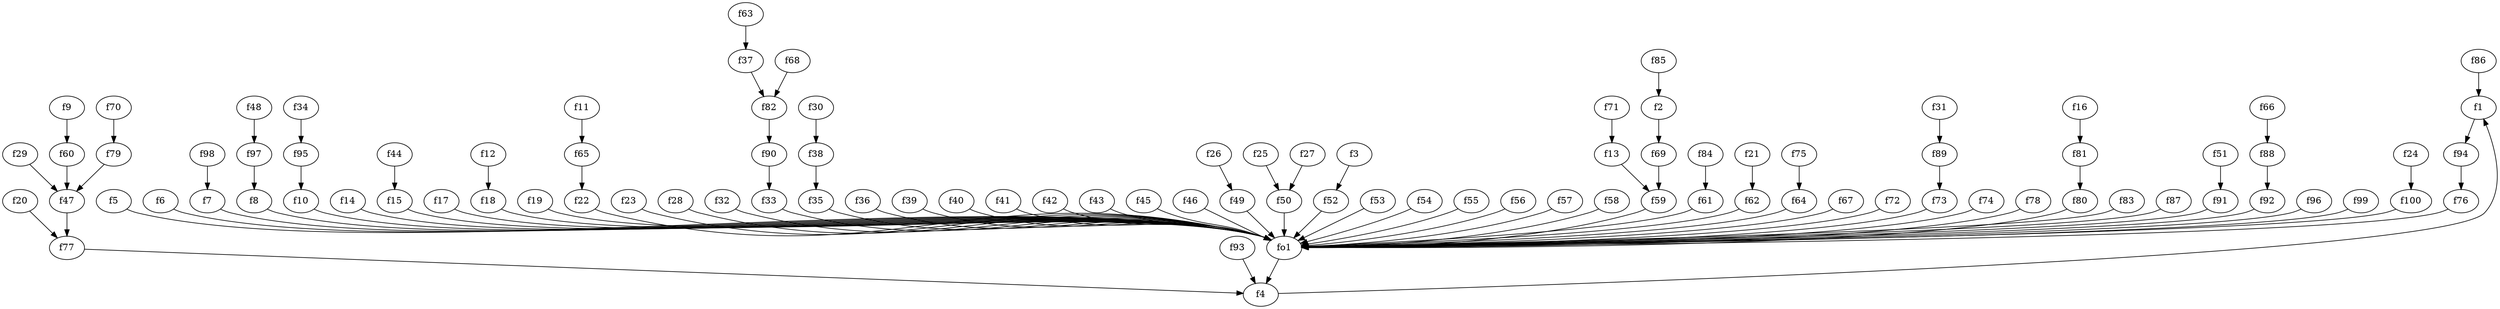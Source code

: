 strict digraph  {
f1;
f2;
f3;
f4;
f5;
f6;
f7;
f8;
f9;
f10;
f11;
f12;
f13;
f14;
f15;
f16;
f17;
f18;
f19;
f20;
f21;
f22;
f23;
f24;
f25;
f26;
f27;
f28;
f29;
f30;
f31;
f32;
f33;
f34;
f35;
f36;
f37;
f38;
f39;
f40;
f41;
f42;
f43;
f44;
f45;
f46;
f47;
f48;
f49;
f50;
f51;
f52;
f53;
f54;
f55;
f56;
f57;
f58;
f59;
f60;
f61;
f62;
f63;
f64;
f65;
f66;
f67;
f68;
f69;
f70;
f71;
f72;
f73;
f74;
f75;
f76;
f77;
f78;
f79;
f80;
f81;
f82;
f83;
f84;
f85;
f86;
f87;
f88;
f89;
f90;
f91;
f92;
f93;
f94;
f95;
f96;
f97;
f98;
f99;
f100;
fo1;
f1 -> f94  [weight=2];
f2 -> f69  [weight=2];
f3 -> f52  [weight=2];
f4 -> f1  [weight=2];
f5 -> fo1  [weight=2];
f6 -> fo1  [weight=2];
f7 -> fo1  [weight=2];
f8 -> fo1  [weight=2];
f9 -> f60  [weight=2];
f10 -> fo1  [weight=2];
f11 -> f65  [weight=2];
f12 -> f18  [weight=2];
f13 -> f59  [weight=2];
f14 -> fo1  [weight=2];
f15 -> fo1  [weight=2];
f16 -> f81  [weight=2];
f17 -> fo1  [weight=2];
f18 -> fo1  [weight=2];
f19 -> fo1  [weight=2];
f20 -> f77  [weight=2];
f21 -> f62  [weight=2];
f22 -> fo1  [weight=2];
f23 -> fo1  [weight=2];
f24 -> f100  [weight=2];
f25 -> f50  [weight=2];
f26 -> f49  [weight=2];
f27 -> f50  [weight=2];
f28 -> fo1  [weight=2];
f29 -> f47  [weight=2];
f30 -> f38  [weight=2];
f31 -> f89  [weight=2];
f32 -> fo1  [weight=2];
f33 -> fo1  [weight=2];
f34 -> f95  [weight=2];
f35 -> fo1  [weight=2];
f36 -> fo1  [weight=2];
f37 -> f82  [weight=2];
f38 -> f35  [weight=2];
f39 -> fo1  [weight=2];
f40 -> fo1  [weight=2];
f41 -> fo1  [weight=2];
f42 -> fo1  [weight=2];
f43 -> fo1  [weight=2];
f44 -> f15  [weight=2];
f45 -> fo1  [weight=2];
f46 -> fo1  [weight=2];
f47 -> f77  [weight=2];
f48 -> f97  [weight=2];
f49 -> fo1  [weight=2];
f50 -> fo1  [weight=2];
f51 -> f91  [weight=2];
f52 -> fo1  [weight=2];
f53 -> fo1  [weight=2];
f54 -> fo1  [weight=2];
f55 -> fo1  [weight=2];
f56 -> fo1  [weight=2];
f57 -> fo1  [weight=2];
f58 -> fo1  [weight=2];
f59 -> fo1  [weight=2];
f60 -> f47  [weight=2];
f61 -> fo1  [weight=2];
f62 -> fo1  [weight=2];
f63 -> f37  [weight=2];
f64 -> fo1  [weight=2];
f65 -> f22  [weight=2];
f66 -> f88  [weight=2];
f67 -> fo1  [weight=2];
f68 -> f82  [weight=2];
f69 -> f59  [weight=2];
f70 -> f79  [weight=2];
f71 -> f13  [weight=2];
f72 -> fo1  [weight=2];
f73 -> fo1  [weight=2];
f74 -> fo1  [weight=2];
f75 -> f64  [weight=2];
f76 -> fo1  [weight=2];
f77 -> f4  [weight=2];
f78 -> fo1  [weight=2];
f79 -> f47  [weight=2];
f80 -> fo1  [weight=2];
f81 -> f80  [weight=2];
f82 -> f90  [weight=2];
f83 -> fo1  [weight=2];
f84 -> f61  [weight=2];
f85 -> f2  [weight=2];
f86 -> f1  [weight=2];
f87 -> fo1  [weight=2];
f88 -> f92  [weight=2];
f89 -> f73  [weight=2];
f90 -> f33  [weight=2];
f91 -> fo1  [weight=2];
f92 -> fo1  [weight=2];
f93 -> f4  [weight=2];
f94 -> f76  [weight=2];
f95 -> f10  [weight=2];
f96 -> fo1  [weight=2];
f97 -> f8  [weight=2];
f98 -> f7  [weight=2];
f99 -> fo1  [weight=2];
f100 -> fo1  [weight=2];
fo1 -> f4  [weight=2];
}
